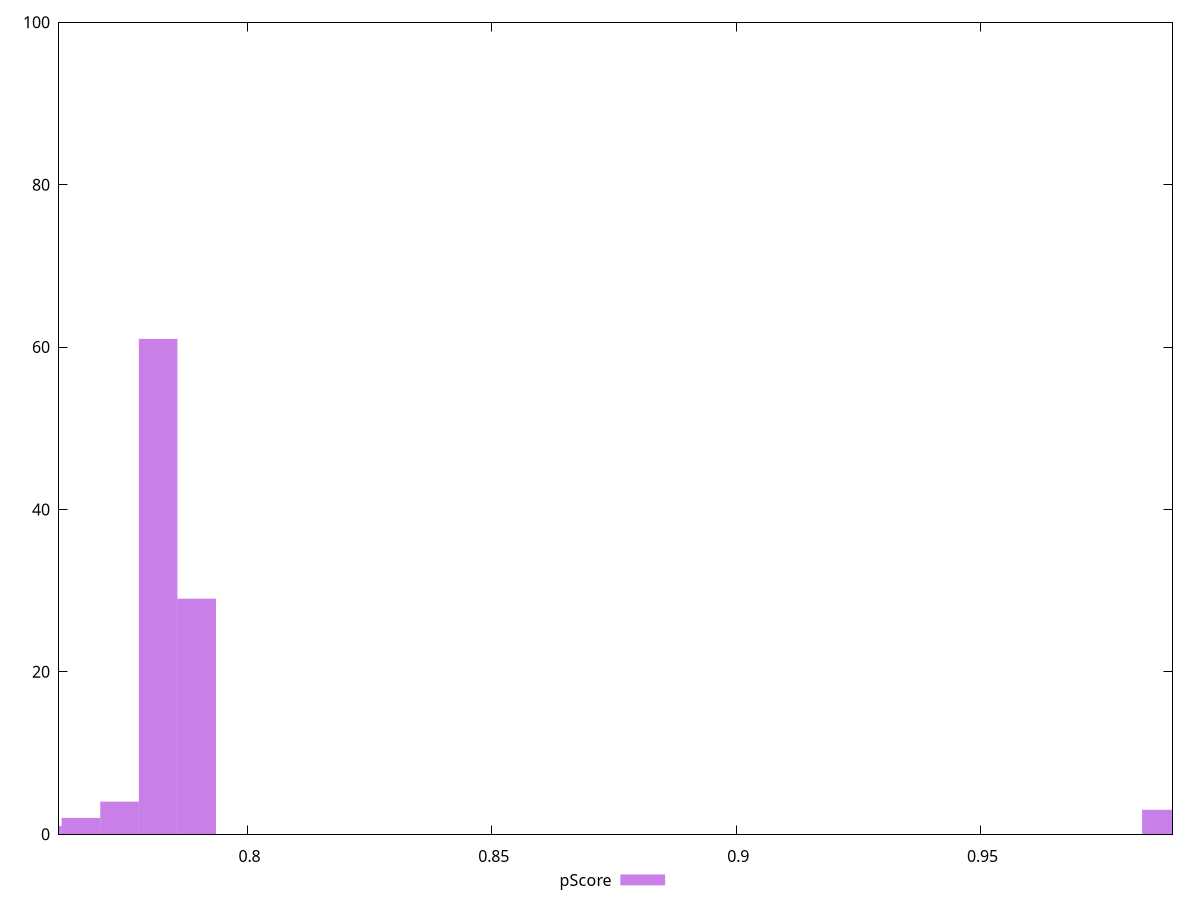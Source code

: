 reset

$pScore <<EOF
0.7896103486805967 29
0.7817142451937907 61
0.9870129358507459 3
0.7738181417069847 4
0.7659220382201788 2
0.7580259347333729 1
EOF

set key outside below
set boxwidth 0.007896103486805967
set xrange [0.7614297365308249:0.9892867507212351]
set yrange [0:100]
set trange [0:100]
set style fill transparent solid 0.5 noborder
set terminal svg size 640, 490 enhanced background rgb 'white'
set output "report_00009_2021-02-08T22-37-41.559Z/interactive/samples/pages+cached+noadtech/pScore/histogram.svg"

plot $pScore title "pScore" with boxes

reset
